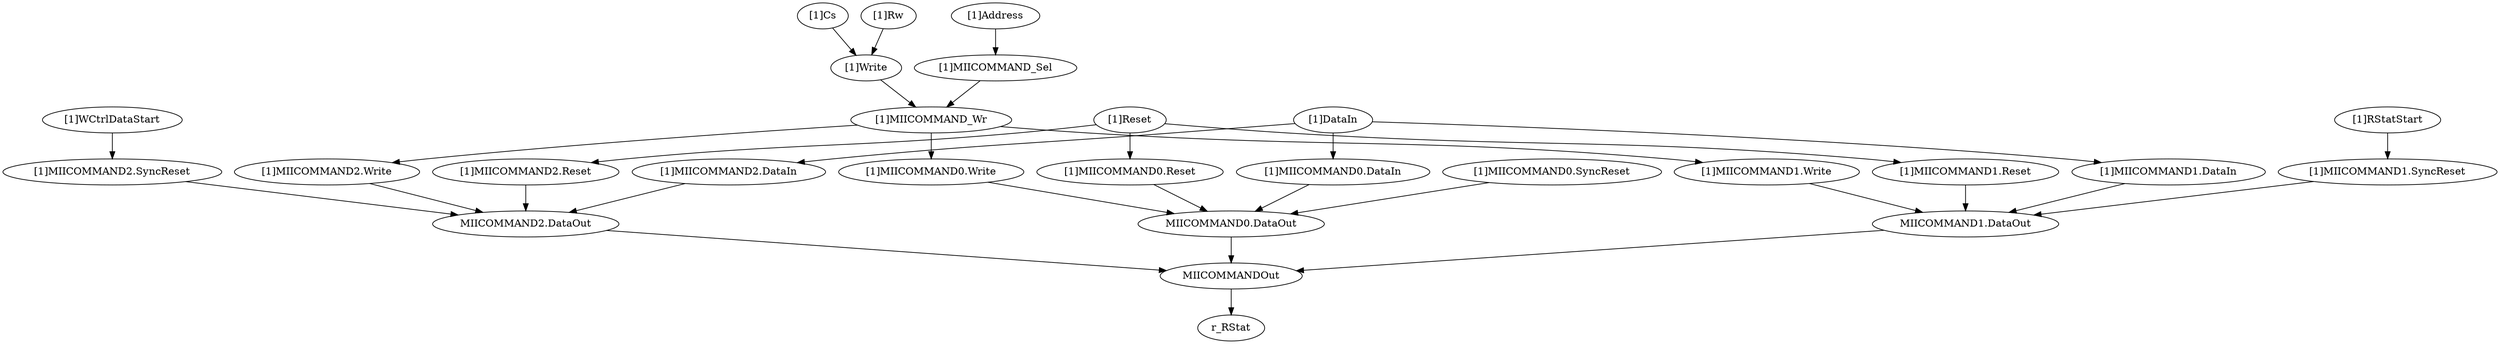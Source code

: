 strict digraph "" {
	"[1]WCtrlDataStart"	 [complexity=3,
		importance=0.0312245593496,
		rank=0.0104081864499];
	"[1]MIICOMMAND2.SyncReset"	 [complexity=3,
		importance=0.0299578800801,
		rank=0.00998596002669];
	"[1]WCtrlDataStart" -> "[1]MIICOMMAND2.SyncReset";
	MIICOMMANDOut	 [complexity=2,
		importance=0.00974307586133,
		rank=0.00487153793066];
	r_RStat	 [complexity=0,
		importance=0.00220850429627,
		rank=0.0];
	MIICOMMANDOut -> r_RStat;
	"[1]Write"	 [complexity=6,
		importance=0.0194423502807,
		rank=0.00324039171345];
	"[1]MIICOMMAND_Wr"	 [complexity=3,
		importance=0.0175422007449,
		rank=0.00584740024832];
	"[1]Write" -> "[1]MIICOMMAND_Wr";
	"[1]Address"	 [complexity=8,
		importance=0.0200887565812,
		rank=0.00251109457264];
	"[1]MIICOMMAND_Sel"	 [complexity=6,
		importance=0.0188220773117,
		rank=0.00313701288528];
	"[1]Address" -> "[1]MIICOMMAND_Sel";
	"[1]MIICOMMAND0.Write"	 [complexity=3,
		importance=0.0152999767931,
		rank=0.00509999226435];
	"MIICOMMAND0.DataOut"	 [complexity=2,
		importance=0.0137123832762,
		rank=0.00685619163808];
	"[1]MIICOMMAND0.Write" -> "MIICOMMAND0.DataOut";
	"[1]MIICOMMAND_Sel" -> "[1]MIICOMMAND_Wr";
	"[1]DataIn"	 [complexity=4,
		importance=0.0165729605953,
		rank=0.00414324014884];
	"[1]MIICOMMAND1.DataIn"	 [complexity=4,
		importance=0.0153062813258,
		rank=0.00382657033146];
	"[1]DataIn" -> "[1]MIICOMMAND1.DataIn";
	"[1]MIICOMMAND0.DataIn"	 [complexity=4,
		importance=0.0149897993298,
		rank=0.00374744983246];
	"[1]DataIn" -> "[1]MIICOMMAND0.DataIn";
	"[1]MIICOMMAND2.DataIn"	 [complexity=4,
		importance=0.0153062813258,
		rank=0.00382657033146];
	"[1]DataIn" -> "[1]MIICOMMAND2.DataIn";
	"[1]MIICOMMAND2.Reset"	 [complexity=3,
		importance=0.0433593081362,
		rank=0.0144531027121];
	"MIICOMMAND2.DataOut"	 [complexity=2,
		importance=0.0140288652722,
		rank=0.00701443263609];
	"[1]MIICOMMAND2.Reset" -> "MIICOMMAND2.DataOut";
	"[1]Cs"	 [complexity=9,
		importance=0.0207090295502,
		rank=0.00230100328335];
	"[1]Cs" -> "[1]Write";
	"[1]MIICOMMAND1.Reset"	 [complexity=3,
		importance=0.0433593081362,
		rank=0.0144531027121];
	"MIICOMMAND1.DataOut"	 [complexity=2,
		importance=0.0140288652722,
		rank=0.00701443263609];
	"[1]MIICOMMAND1.Reset" -> "MIICOMMAND1.DataOut";
	"[1]MIICOMMAND0.SyncReset"	 [complexity=3,
		importance=0.0286914458218,
		rank=0.00956381527394];
	"[1]MIICOMMAND0.SyncReset" -> "MIICOMMAND0.DataOut";
	"MIICOMMAND2.DataOut" -> MIICOMMANDOut;
	"[1]MIICOMMAND_Wr" -> "[1]MIICOMMAND0.Write";
	"[1]MIICOMMAND2.Write"	 [complexity=3,
		importance=0.0156164587891,
		rank=0.00520548626302];
	"[1]MIICOMMAND_Wr" -> "[1]MIICOMMAND2.Write";
	"[1]MIICOMMAND1.Write"	 [complexity=3,
		importance=0.0156164587891,
		rank=0.00520548626302];
	"[1]MIICOMMAND_Wr" -> "[1]MIICOMMAND1.Write";
	"[1]RStatStart"	 [complexity=3,
		importance=0.0312245593496,
		rank=0.0104081864499];
	"[1]MIICOMMAND1.SyncReset"	 [complexity=3,
		importance=0.0299578800801,
		rank=0.00998596002669];
	"[1]RStatStart" -> "[1]MIICOMMAND1.SyncReset";
	"[1]MIICOMMAND0.Reset"	 [complexity=3,
		importance=0.0424098621482,
		rank=0.0141366207161];
	"[1]MIICOMMAND0.Reset" -> "MIICOMMAND0.DataOut";
	"[1]MIICOMMAND1.DataIn" -> "MIICOMMAND1.DataOut";
	"[1]MIICOMMAND1.SyncReset" -> "MIICOMMAND1.DataOut";
	"[1]MIICOMMAND2.Write" -> "MIICOMMAND2.DataOut";
	"[1]MIICOMMAND0.DataIn" -> "MIICOMMAND0.DataOut";
	"[1]Reset"	 [complexity=3,
		importance=0.0446259874057,
		rank=0.0148753291352];
	"[1]Reset" -> "[1]MIICOMMAND2.Reset";
	"[1]Reset" -> "[1]MIICOMMAND1.Reset";
	"[1]Reset" -> "[1]MIICOMMAND0.Reset";
	"[1]MIICOMMAND2.SyncReset" -> "MIICOMMAND2.DataOut";
	"[1]MIICOMMAND1.Write" -> "MIICOMMAND1.DataOut";
	"MIICOMMAND0.DataOut" -> MIICOMMANDOut;
	"[1]Rw"	 [complexity=9,
		importance=0.0207090295502,
		rank=0.00230100328335];
	"[1]Rw" -> "[1]Write";
	"[1]MIICOMMAND2.DataIn" -> "MIICOMMAND2.DataOut";
	"MIICOMMAND1.DataOut" -> MIICOMMANDOut;
}
